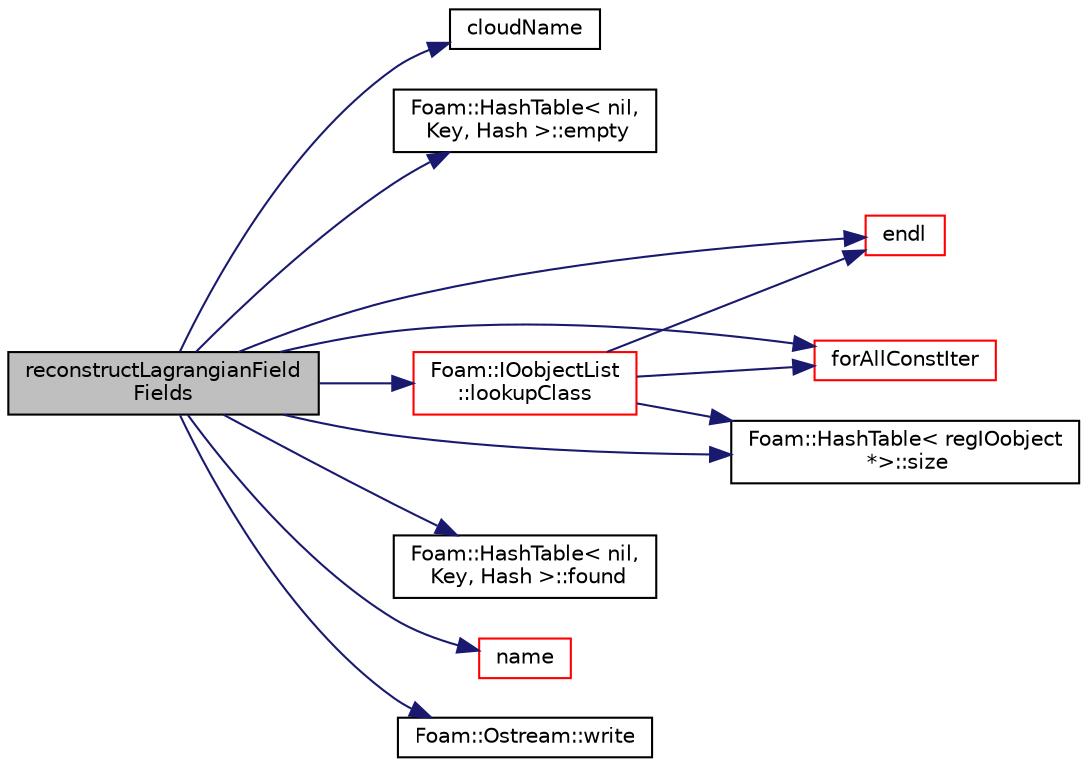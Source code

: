 digraph "reconstructLagrangianFieldFields"
{
  bgcolor="transparent";
  edge [fontname="Helvetica",fontsize="10",labelfontname="Helvetica",labelfontsize="10"];
  node [fontname="Helvetica",fontsize="10",shape=record];
  rankdir="LR";
  Node143808 [label="reconstructLagrangianField\lFields",height=0.2,width=0.4,color="black", fillcolor="grey75", style="filled", fontcolor="black"];
  Node143808 -> Node143809 [color="midnightblue",fontsize="10",style="solid",fontname="Helvetica"];
  Node143809 [label="cloudName",height=0.2,width=0.4,color="black",URL="$a41246.html#ab63504c243f7c2c08b67653dca54567e"];
  Node143808 -> Node143810 [color="midnightblue",fontsize="10",style="solid",fontname="Helvetica"];
  Node143810 [label="Foam::HashTable\< nil,\l Key, Hash \>::empty",height=0.2,width=0.4,color="black",URL="$a26841.html#a644718bb2fb240de962dc3c9a1fdf0dc",tooltip="Return true if the hash table is empty. "];
  Node143808 -> Node143811 [color="midnightblue",fontsize="10",style="solid",fontname="Helvetica"];
  Node143811 [label="endl",height=0.2,width=0.4,color="red",URL="$a21851.html#a2db8fe02a0d3909e9351bb4275b23ce4",tooltip="Add newline and flush stream. "];
  Node143808 -> Node143813 [color="midnightblue",fontsize="10",style="solid",fontname="Helvetica"];
  Node143813 [label="forAllConstIter",height=0.2,width=0.4,color="red",URL="$a39311.html#ae21e2836509b0fa7f7cedf6493b11b09"];
  Node143808 -> Node144108 [color="midnightblue",fontsize="10",style="solid",fontname="Helvetica"];
  Node144108 [label="Foam::HashTable\< nil,\l Key, Hash \>::found",height=0.2,width=0.4,color="black",URL="$a26841.html#a9a7a02c333e3e98344a1e5b891c4d985",tooltip="Return true if hashedEntry is found in table. "];
  Node143808 -> Node144109 [color="midnightblue",fontsize="10",style="solid",fontname="Helvetica"];
  Node144109 [label="Foam::IOobjectList\l::lookupClass",height=0.2,width=0.4,color="red",URL="$a27253.html#a7938dcd5dc3e8f28a630433cfa3f2a45",tooltip="Return the list for all IOobjects of a given class. "];
  Node144109 -> Node144061 [color="midnightblue",fontsize="10",style="solid",fontname="Helvetica"];
  Node144061 [label="Foam::HashTable\< regIOobject\l *\>::size",height=0.2,width=0.4,color="black",URL="$a26841.html#a47b3bf30da1eb3ab8076b5fbe00e0494",tooltip="Return number of elements in table. "];
  Node144109 -> Node143813 [color="midnightblue",fontsize="10",style="solid",fontname="Helvetica"];
  Node144109 -> Node143811 [color="midnightblue",fontsize="10",style="solid",fontname="Helvetica"];
  Node143808 -> Node143929 [color="midnightblue",fontsize="10",style="solid",fontname="Helvetica"];
  Node143929 [label="name",height=0.2,width=0.4,color="red",URL="$a21851.html#adcb0df2bd4953cb6bb390272d8263c3a",tooltip="Return a string representation of a complex. "];
  Node143808 -> Node144061 [color="midnightblue",fontsize="10",style="solid",fontname="Helvetica"];
  Node143808 -> Node144088 [color="midnightblue",fontsize="10",style="solid",fontname="Helvetica"];
  Node144088 [label="Foam::Ostream::write",height=0.2,width=0.4,color="black",URL="$a27345.html#a81a19ad9e4098b4701cc8bab9a59d78b",tooltip="Write next token to stream. "];
}
